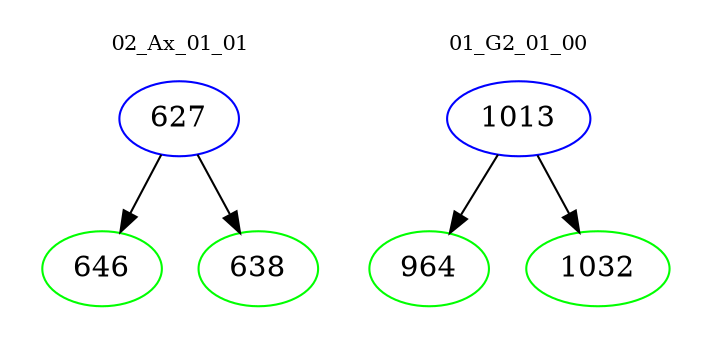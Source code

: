 digraph{
subgraph cluster_0 {
color = white
label = "02_Ax_01_01";
fontsize=10;
T0_627 [label="627", color="blue"]
T0_627 -> T0_646 [color="black"]
T0_646 [label="646", color="green"]
T0_627 -> T0_638 [color="black"]
T0_638 [label="638", color="green"]
}
subgraph cluster_1 {
color = white
label = "01_G2_01_00";
fontsize=10;
T1_1013 [label="1013", color="blue"]
T1_1013 -> T1_964 [color="black"]
T1_964 [label="964", color="green"]
T1_1013 -> T1_1032 [color="black"]
T1_1032 [label="1032", color="green"]
}
}
